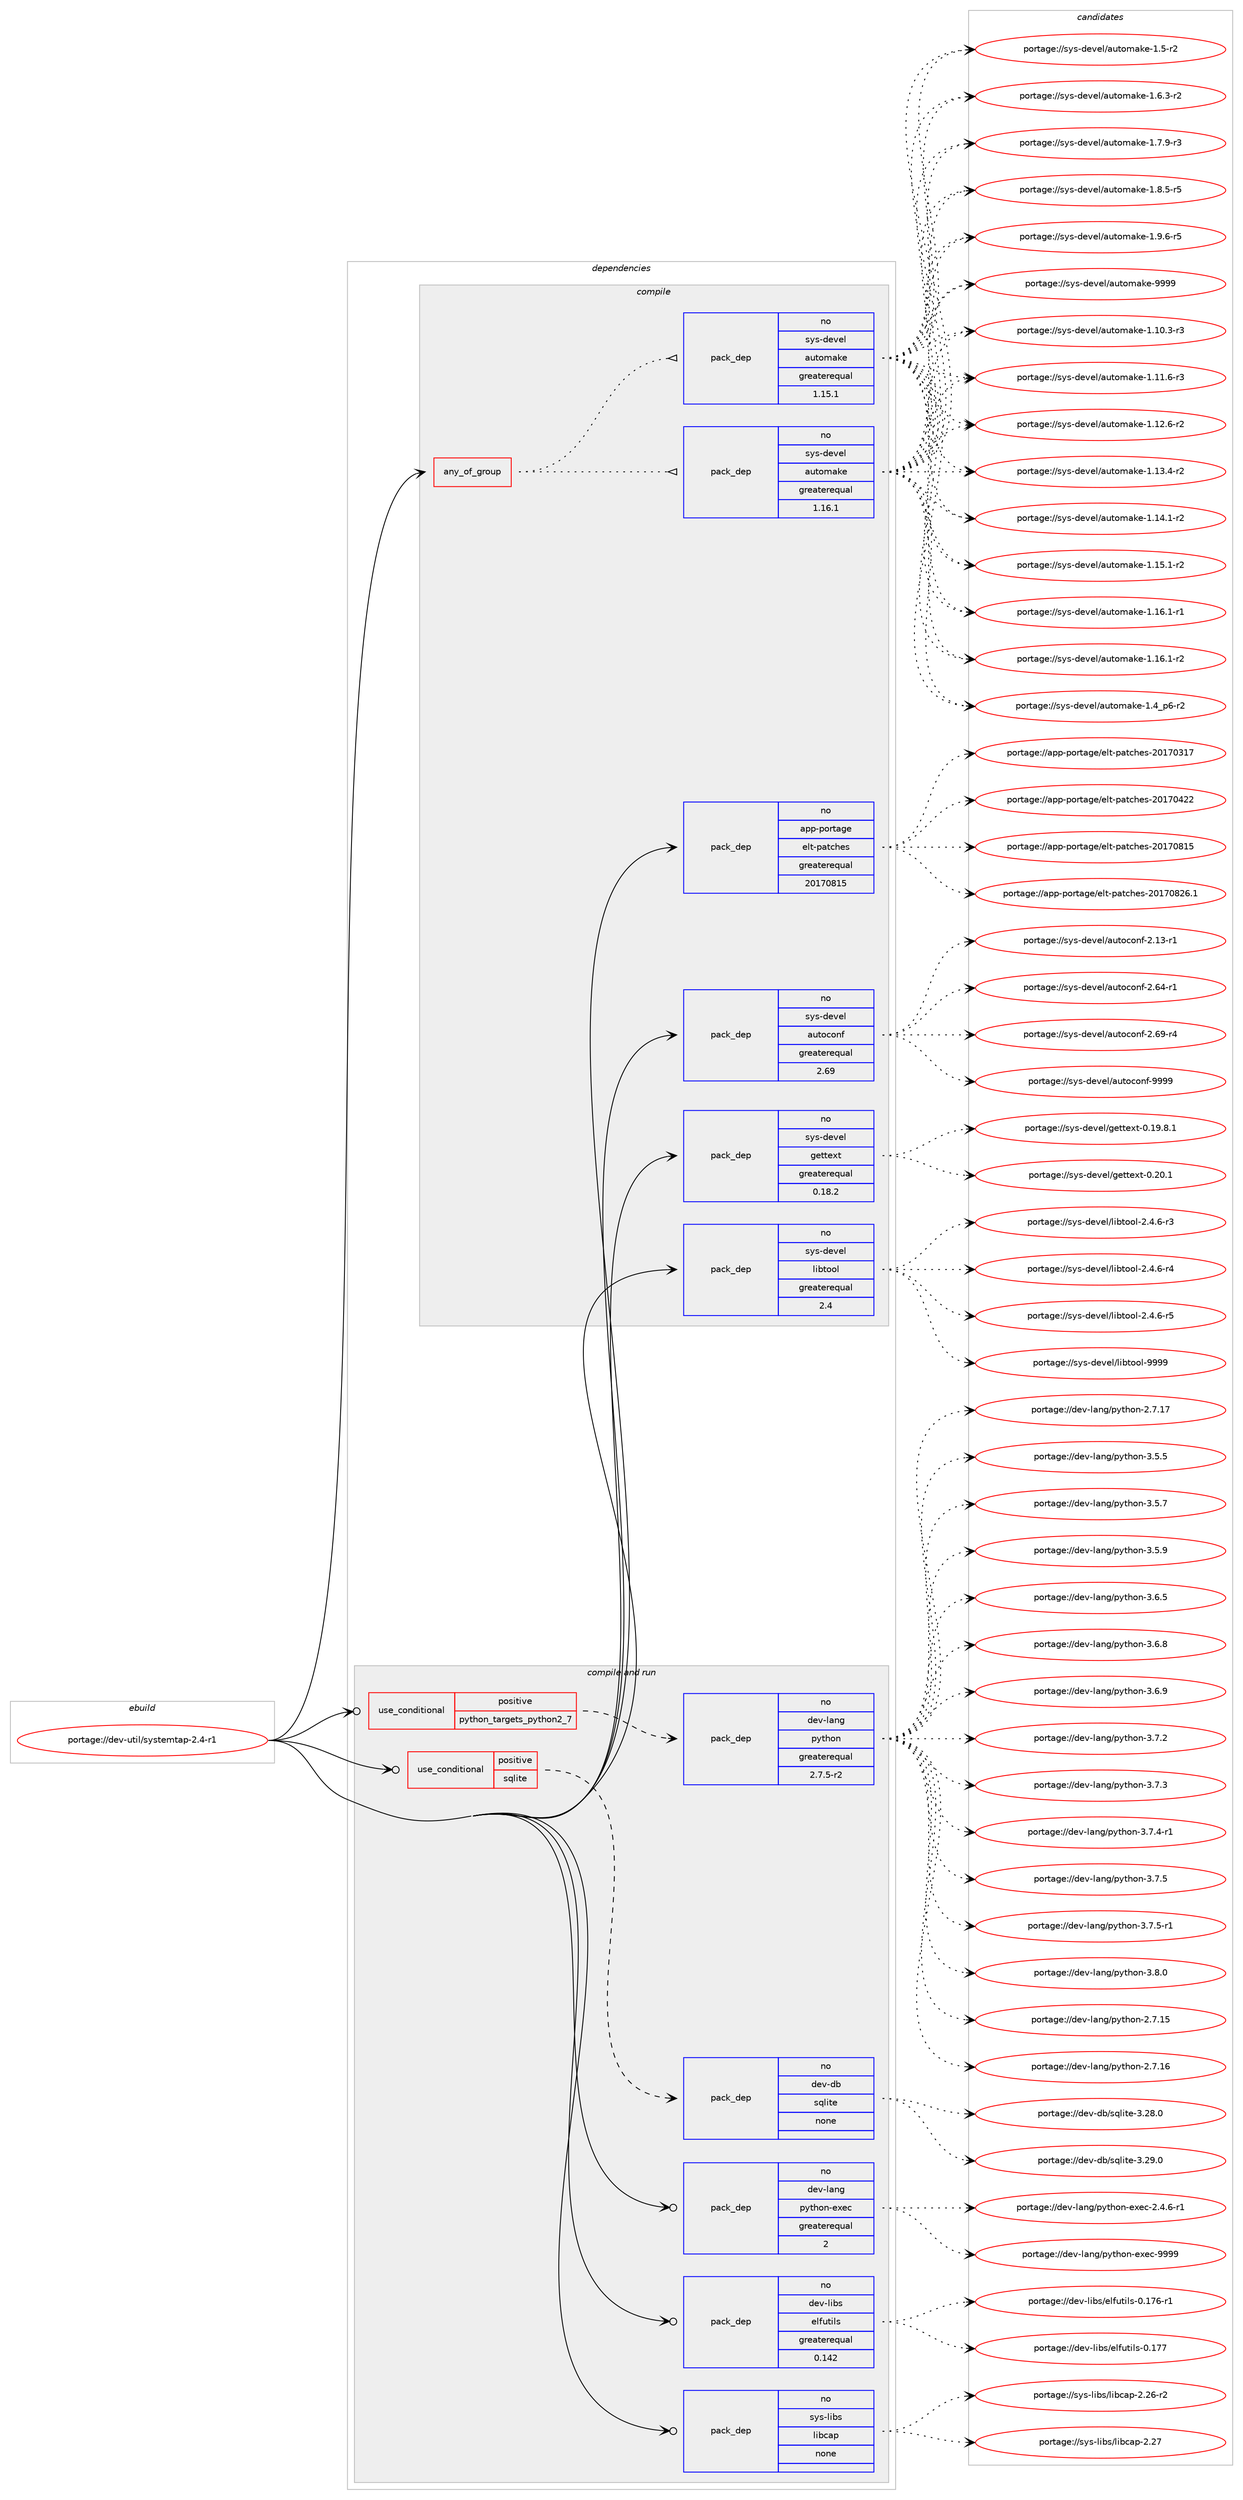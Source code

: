 digraph prolog {

# *************
# Graph options
# *************

newrank=true;
concentrate=true;
compound=true;
graph [rankdir=LR,fontname=Helvetica,fontsize=10,ranksep=1.5];#, ranksep=2.5, nodesep=0.2];
edge  [arrowhead=vee];
node  [fontname=Helvetica,fontsize=10];

# **********
# The ebuild
# **********

subgraph cluster_leftcol {
color=gray;
rank=same;
label=<<i>ebuild</i>>;
id [label="portage://dev-util/systemtap-2.4-r1", color=red, width=4, href="../dev-util/systemtap-2.4-r1.svg"];
}

# ****************
# The dependencies
# ****************

subgraph cluster_midcol {
color=gray;
label=<<i>dependencies</i>>;
subgraph cluster_compile {
fillcolor="#eeeeee";
style=filled;
label=<<i>compile</i>>;
subgraph any3636 {
dependency265635 [label=<<TABLE BORDER="0" CELLBORDER="1" CELLSPACING="0" CELLPADDING="4"><TR><TD CELLPADDING="10">any_of_group</TD></TR></TABLE>>, shape=none, color=red];subgraph pack190035 {
dependency265636 [label=<<TABLE BORDER="0" CELLBORDER="1" CELLSPACING="0" CELLPADDING="4" WIDTH="220"><TR><TD ROWSPAN="6" CELLPADDING="30">pack_dep</TD></TR><TR><TD WIDTH="110">no</TD></TR><TR><TD>sys-devel</TD></TR><TR><TD>automake</TD></TR><TR><TD>greaterequal</TD></TR><TR><TD>1.16.1</TD></TR></TABLE>>, shape=none, color=blue];
}
dependency265635:e -> dependency265636:w [weight=20,style="dotted",arrowhead="oinv"];
subgraph pack190036 {
dependency265637 [label=<<TABLE BORDER="0" CELLBORDER="1" CELLSPACING="0" CELLPADDING="4" WIDTH="220"><TR><TD ROWSPAN="6" CELLPADDING="30">pack_dep</TD></TR><TR><TD WIDTH="110">no</TD></TR><TR><TD>sys-devel</TD></TR><TR><TD>automake</TD></TR><TR><TD>greaterequal</TD></TR><TR><TD>1.15.1</TD></TR></TABLE>>, shape=none, color=blue];
}
dependency265635:e -> dependency265637:w [weight=20,style="dotted",arrowhead="oinv"];
}
id:e -> dependency265635:w [weight=20,style="solid",arrowhead="vee"];
subgraph pack190037 {
dependency265638 [label=<<TABLE BORDER="0" CELLBORDER="1" CELLSPACING="0" CELLPADDING="4" WIDTH="220"><TR><TD ROWSPAN="6" CELLPADDING="30">pack_dep</TD></TR><TR><TD WIDTH="110">no</TD></TR><TR><TD>app-portage</TD></TR><TR><TD>elt-patches</TD></TR><TR><TD>greaterequal</TD></TR><TR><TD>20170815</TD></TR></TABLE>>, shape=none, color=blue];
}
id:e -> dependency265638:w [weight=20,style="solid",arrowhead="vee"];
subgraph pack190038 {
dependency265639 [label=<<TABLE BORDER="0" CELLBORDER="1" CELLSPACING="0" CELLPADDING="4" WIDTH="220"><TR><TD ROWSPAN="6" CELLPADDING="30">pack_dep</TD></TR><TR><TD WIDTH="110">no</TD></TR><TR><TD>sys-devel</TD></TR><TR><TD>autoconf</TD></TR><TR><TD>greaterequal</TD></TR><TR><TD>2.69</TD></TR></TABLE>>, shape=none, color=blue];
}
id:e -> dependency265639:w [weight=20,style="solid",arrowhead="vee"];
subgraph pack190039 {
dependency265640 [label=<<TABLE BORDER="0" CELLBORDER="1" CELLSPACING="0" CELLPADDING="4" WIDTH="220"><TR><TD ROWSPAN="6" CELLPADDING="30">pack_dep</TD></TR><TR><TD WIDTH="110">no</TD></TR><TR><TD>sys-devel</TD></TR><TR><TD>gettext</TD></TR><TR><TD>greaterequal</TD></TR><TR><TD>0.18.2</TD></TR></TABLE>>, shape=none, color=blue];
}
id:e -> dependency265640:w [weight=20,style="solid",arrowhead="vee"];
subgraph pack190040 {
dependency265641 [label=<<TABLE BORDER="0" CELLBORDER="1" CELLSPACING="0" CELLPADDING="4" WIDTH="220"><TR><TD ROWSPAN="6" CELLPADDING="30">pack_dep</TD></TR><TR><TD WIDTH="110">no</TD></TR><TR><TD>sys-devel</TD></TR><TR><TD>libtool</TD></TR><TR><TD>greaterequal</TD></TR><TR><TD>2.4</TD></TR></TABLE>>, shape=none, color=blue];
}
id:e -> dependency265641:w [weight=20,style="solid",arrowhead="vee"];
}
subgraph cluster_compileandrun {
fillcolor="#eeeeee";
style=filled;
label=<<i>compile and run</i>>;
subgraph cond71890 {
dependency265642 [label=<<TABLE BORDER="0" CELLBORDER="1" CELLSPACING="0" CELLPADDING="4"><TR><TD ROWSPAN="3" CELLPADDING="10">use_conditional</TD></TR><TR><TD>positive</TD></TR><TR><TD>python_targets_python2_7</TD></TR></TABLE>>, shape=none, color=red];
subgraph pack190041 {
dependency265643 [label=<<TABLE BORDER="0" CELLBORDER="1" CELLSPACING="0" CELLPADDING="4" WIDTH="220"><TR><TD ROWSPAN="6" CELLPADDING="30">pack_dep</TD></TR><TR><TD WIDTH="110">no</TD></TR><TR><TD>dev-lang</TD></TR><TR><TD>python</TD></TR><TR><TD>greaterequal</TD></TR><TR><TD>2.7.5-r2</TD></TR></TABLE>>, shape=none, color=blue];
}
dependency265642:e -> dependency265643:w [weight=20,style="dashed",arrowhead="vee"];
}
id:e -> dependency265642:w [weight=20,style="solid",arrowhead="odotvee"];
subgraph cond71891 {
dependency265644 [label=<<TABLE BORDER="0" CELLBORDER="1" CELLSPACING="0" CELLPADDING="4"><TR><TD ROWSPAN="3" CELLPADDING="10">use_conditional</TD></TR><TR><TD>positive</TD></TR><TR><TD>sqlite</TD></TR></TABLE>>, shape=none, color=red];
subgraph pack190042 {
dependency265645 [label=<<TABLE BORDER="0" CELLBORDER="1" CELLSPACING="0" CELLPADDING="4" WIDTH="220"><TR><TD ROWSPAN="6" CELLPADDING="30">pack_dep</TD></TR><TR><TD WIDTH="110">no</TD></TR><TR><TD>dev-db</TD></TR><TR><TD>sqlite</TD></TR><TR><TD>none</TD></TR><TR><TD></TD></TR></TABLE>>, shape=none, color=blue];
}
dependency265644:e -> dependency265645:w [weight=20,style="dashed",arrowhead="vee"];
}
id:e -> dependency265644:w [weight=20,style="solid",arrowhead="odotvee"];
subgraph pack190043 {
dependency265646 [label=<<TABLE BORDER="0" CELLBORDER="1" CELLSPACING="0" CELLPADDING="4" WIDTH="220"><TR><TD ROWSPAN="6" CELLPADDING="30">pack_dep</TD></TR><TR><TD WIDTH="110">no</TD></TR><TR><TD>dev-lang</TD></TR><TR><TD>python-exec</TD></TR><TR><TD>greaterequal</TD></TR><TR><TD>2</TD></TR></TABLE>>, shape=none, color=blue];
}
id:e -> dependency265646:w [weight=20,style="solid",arrowhead="odotvee"];
subgraph pack190044 {
dependency265647 [label=<<TABLE BORDER="0" CELLBORDER="1" CELLSPACING="0" CELLPADDING="4" WIDTH="220"><TR><TD ROWSPAN="6" CELLPADDING="30">pack_dep</TD></TR><TR><TD WIDTH="110">no</TD></TR><TR><TD>dev-libs</TD></TR><TR><TD>elfutils</TD></TR><TR><TD>greaterequal</TD></TR><TR><TD>0.142</TD></TR></TABLE>>, shape=none, color=blue];
}
id:e -> dependency265647:w [weight=20,style="solid",arrowhead="odotvee"];
subgraph pack190045 {
dependency265648 [label=<<TABLE BORDER="0" CELLBORDER="1" CELLSPACING="0" CELLPADDING="4" WIDTH="220"><TR><TD ROWSPAN="6" CELLPADDING="30">pack_dep</TD></TR><TR><TD WIDTH="110">no</TD></TR><TR><TD>sys-libs</TD></TR><TR><TD>libcap</TD></TR><TR><TD>none</TD></TR><TR><TD></TD></TR></TABLE>>, shape=none, color=blue];
}
id:e -> dependency265648:w [weight=20,style="solid",arrowhead="odotvee"];
}
subgraph cluster_run {
fillcolor="#eeeeee";
style=filled;
label=<<i>run</i>>;
}
}

# **************
# The candidates
# **************

subgraph cluster_choices {
rank=same;
color=gray;
label=<<i>candidates</i>>;

subgraph choice190035 {
color=black;
nodesep=1;
choiceportage11512111545100101118101108479711711611110997107101454946494846514511451 [label="portage://sys-devel/automake-1.10.3-r3", color=red, width=4,href="../sys-devel/automake-1.10.3-r3.svg"];
choiceportage11512111545100101118101108479711711611110997107101454946494946544511451 [label="portage://sys-devel/automake-1.11.6-r3", color=red, width=4,href="../sys-devel/automake-1.11.6-r3.svg"];
choiceportage11512111545100101118101108479711711611110997107101454946495046544511450 [label="portage://sys-devel/automake-1.12.6-r2", color=red, width=4,href="../sys-devel/automake-1.12.6-r2.svg"];
choiceportage11512111545100101118101108479711711611110997107101454946495146524511450 [label="portage://sys-devel/automake-1.13.4-r2", color=red, width=4,href="../sys-devel/automake-1.13.4-r2.svg"];
choiceportage11512111545100101118101108479711711611110997107101454946495246494511450 [label="portage://sys-devel/automake-1.14.1-r2", color=red, width=4,href="../sys-devel/automake-1.14.1-r2.svg"];
choiceportage11512111545100101118101108479711711611110997107101454946495346494511450 [label="portage://sys-devel/automake-1.15.1-r2", color=red, width=4,href="../sys-devel/automake-1.15.1-r2.svg"];
choiceportage11512111545100101118101108479711711611110997107101454946495446494511449 [label="portage://sys-devel/automake-1.16.1-r1", color=red, width=4,href="../sys-devel/automake-1.16.1-r1.svg"];
choiceportage11512111545100101118101108479711711611110997107101454946495446494511450 [label="portage://sys-devel/automake-1.16.1-r2", color=red, width=4,href="../sys-devel/automake-1.16.1-r2.svg"];
choiceportage115121115451001011181011084797117116111109971071014549465295112544511450 [label="portage://sys-devel/automake-1.4_p6-r2", color=red, width=4,href="../sys-devel/automake-1.4_p6-r2.svg"];
choiceportage11512111545100101118101108479711711611110997107101454946534511450 [label="portage://sys-devel/automake-1.5-r2", color=red, width=4,href="../sys-devel/automake-1.5-r2.svg"];
choiceportage115121115451001011181011084797117116111109971071014549465446514511450 [label="portage://sys-devel/automake-1.6.3-r2", color=red, width=4,href="../sys-devel/automake-1.6.3-r2.svg"];
choiceportage115121115451001011181011084797117116111109971071014549465546574511451 [label="portage://sys-devel/automake-1.7.9-r3", color=red, width=4,href="../sys-devel/automake-1.7.9-r3.svg"];
choiceportage115121115451001011181011084797117116111109971071014549465646534511453 [label="portage://sys-devel/automake-1.8.5-r5", color=red, width=4,href="../sys-devel/automake-1.8.5-r5.svg"];
choiceportage115121115451001011181011084797117116111109971071014549465746544511453 [label="portage://sys-devel/automake-1.9.6-r5", color=red, width=4,href="../sys-devel/automake-1.9.6-r5.svg"];
choiceportage115121115451001011181011084797117116111109971071014557575757 [label="portage://sys-devel/automake-9999", color=red, width=4,href="../sys-devel/automake-9999.svg"];
dependency265636:e -> choiceportage11512111545100101118101108479711711611110997107101454946494846514511451:w [style=dotted,weight="100"];
dependency265636:e -> choiceportage11512111545100101118101108479711711611110997107101454946494946544511451:w [style=dotted,weight="100"];
dependency265636:e -> choiceportage11512111545100101118101108479711711611110997107101454946495046544511450:w [style=dotted,weight="100"];
dependency265636:e -> choiceportage11512111545100101118101108479711711611110997107101454946495146524511450:w [style=dotted,weight="100"];
dependency265636:e -> choiceportage11512111545100101118101108479711711611110997107101454946495246494511450:w [style=dotted,weight="100"];
dependency265636:e -> choiceportage11512111545100101118101108479711711611110997107101454946495346494511450:w [style=dotted,weight="100"];
dependency265636:e -> choiceportage11512111545100101118101108479711711611110997107101454946495446494511449:w [style=dotted,weight="100"];
dependency265636:e -> choiceportage11512111545100101118101108479711711611110997107101454946495446494511450:w [style=dotted,weight="100"];
dependency265636:e -> choiceportage115121115451001011181011084797117116111109971071014549465295112544511450:w [style=dotted,weight="100"];
dependency265636:e -> choiceportage11512111545100101118101108479711711611110997107101454946534511450:w [style=dotted,weight="100"];
dependency265636:e -> choiceportage115121115451001011181011084797117116111109971071014549465446514511450:w [style=dotted,weight="100"];
dependency265636:e -> choiceportage115121115451001011181011084797117116111109971071014549465546574511451:w [style=dotted,weight="100"];
dependency265636:e -> choiceportage115121115451001011181011084797117116111109971071014549465646534511453:w [style=dotted,weight="100"];
dependency265636:e -> choiceportage115121115451001011181011084797117116111109971071014549465746544511453:w [style=dotted,weight="100"];
dependency265636:e -> choiceportage115121115451001011181011084797117116111109971071014557575757:w [style=dotted,weight="100"];
}
subgraph choice190036 {
color=black;
nodesep=1;
choiceportage11512111545100101118101108479711711611110997107101454946494846514511451 [label="portage://sys-devel/automake-1.10.3-r3", color=red, width=4,href="../sys-devel/automake-1.10.3-r3.svg"];
choiceportage11512111545100101118101108479711711611110997107101454946494946544511451 [label="portage://sys-devel/automake-1.11.6-r3", color=red, width=4,href="../sys-devel/automake-1.11.6-r3.svg"];
choiceportage11512111545100101118101108479711711611110997107101454946495046544511450 [label="portage://sys-devel/automake-1.12.6-r2", color=red, width=4,href="../sys-devel/automake-1.12.6-r2.svg"];
choiceportage11512111545100101118101108479711711611110997107101454946495146524511450 [label="portage://sys-devel/automake-1.13.4-r2", color=red, width=4,href="../sys-devel/automake-1.13.4-r2.svg"];
choiceportage11512111545100101118101108479711711611110997107101454946495246494511450 [label="portage://sys-devel/automake-1.14.1-r2", color=red, width=4,href="../sys-devel/automake-1.14.1-r2.svg"];
choiceportage11512111545100101118101108479711711611110997107101454946495346494511450 [label="portage://sys-devel/automake-1.15.1-r2", color=red, width=4,href="../sys-devel/automake-1.15.1-r2.svg"];
choiceportage11512111545100101118101108479711711611110997107101454946495446494511449 [label="portage://sys-devel/automake-1.16.1-r1", color=red, width=4,href="../sys-devel/automake-1.16.1-r1.svg"];
choiceportage11512111545100101118101108479711711611110997107101454946495446494511450 [label="portage://sys-devel/automake-1.16.1-r2", color=red, width=4,href="../sys-devel/automake-1.16.1-r2.svg"];
choiceportage115121115451001011181011084797117116111109971071014549465295112544511450 [label="portage://sys-devel/automake-1.4_p6-r2", color=red, width=4,href="../sys-devel/automake-1.4_p6-r2.svg"];
choiceportage11512111545100101118101108479711711611110997107101454946534511450 [label="portage://sys-devel/automake-1.5-r2", color=red, width=4,href="../sys-devel/automake-1.5-r2.svg"];
choiceportage115121115451001011181011084797117116111109971071014549465446514511450 [label="portage://sys-devel/automake-1.6.3-r2", color=red, width=4,href="../sys-devel/automake-1.6.3-r2.svg"];
choiceportage115121115451001011181011084797117116111109971071014549465546574511451 [label="portage://sys-devel/automake-1.7.9-r3", color=red, width=4,href="../sys-devel/automake-1.7.9-r3.svg"];
choiceportage115121115451001011181011084797117116111109971071014549465646534511453 [label="portage://sys-devel/automake-1.8.5-r5", color=red, width=4,href="../sys-devel/automake-1.8.5-r5.svg"];
choiceportage115121115451001011181011084797117116111109971071014549465746544511453 [label="portage://sys-devel/automake-1.9.6-r5", color=red, width=4,href="../sys-devel/automake-1.9.6-r5.svg"];
choiceportage115121115451001011181011084797117116111109971071014557575757 [label="portage://sys-devel/automake-9999", color=red, width=4,href="../sys-devel/automake-9999.svg"];
dependency265637:e -> choiceportage11512111545100101118101108479711711611110997107101454946494846514511451:w [style=dotted,weight="100"];
dependency265637:e -> choiceportage11512111545100101118101108479711711611110997107101454946494946544511451:w [style=dotted,weight="100"];
dependency265637:e -> choiceportage11512111545100101118101108479711711611110997107101454946495046544511450:w [style=dotted,weight="100"];
dependency265637:e -> choiceportage11512111545100101118101108479711711611110997107101454946495146524511450:w [style=dotted,weight="100"];
dependency265637:e -> choiceportage11512111545100101118101108479711711611110997107101454946495246494511450:w [style=dotted,weight="100"];
dependency265637:e -> choiceportage11512111545100101118101108479711711611110997107101454946495346494511450:w [style=dotted,weight="100"];
dependency265637:e -> choiceportage11512111545100101118101108479711711611110997107101454946495446494511449:w [style=dotted,weight="100"];
dependency265637:e -> choiceportage11512111545100101118101108479711711611110997107101454946495446494511450:w [style=dotted,weight="100"];
dependency265637:e -> choiceportage115121115451001011181011084797117116111109971071014549465295112544511450:w [style=dotted,weight="100"];
dependency265637:e -> choiceportage11512111545100101118101108479711711611110997107101454946534511450:w [style=dotted,weight="100"];
dependency265637:e -> choiceportage115121115451001011181011084797117116111109971071014549465446514511450:w [style=dotted,weight="100"];
dependency265637:e -> choiceportage115121115451001011181011084797117116111109971071014549465546574511451:w [style=dotted,weight="100"];
dependency265637:e -> choiceportage115121115451001011181011084797117116111109971071014549465646534511453:w [style=dotted,weight="100"];
dependency265637:e -> choiceportage115121115451001011181011084797117116111109971071014549465746544511453:w [style=dotted,weight="100"];
dependency265637:e -> choiceportage115121115451001011181011084797117116111109971071014557575757:w [style=dotted,weight="100"];
}
subgraph choice190037 {
color=black;
nodesep=1;
choiceportage97112112451121111141169710310147101108116451129711699104101115455048495548514955 [label="portage://app-portage/elt-patches-20170317", color=red, width=4,href="../app-portage/elt-patches-20170317.svg"];
choiceportage97112112451121111141169710310147101108116451129711699104101115455048495548525050 [label="portage://app-portage/elt-patches-20170422", color=red, width=4,href="../app-portage/elt-patches-20170422.svg"];
choiceportage97112112451121111141169710310147101108116451129711699104101115455048495548564953 [label="portage://app-portage/elt-patches-20170815", color=red, width=4,href="../app-portage/elt-patches-20170815.svg"];
choiceportage971121124511211111411697103101471011081164511297116991041011154550484955485650544649 [label="portage://app-portage/elt-patches-20170826.1", color=red, width=4,href="../app-portage/elt-patches-20170826.1.svg"];
dependency265638:e -> choiceportage97112112451121111141169710310147101108116451129711699104101115455048495548514955:w [style=dotted,weight="100"];
dependency265638:e -> choiceportage97112112451121111141169710310147101108116451129711699104101115455048495548525050:w [style=dotted,weight="100"];
dependency265638:e -> choiceportage97112112451121111141169710310147101108116451129711699104101115455048495548564953:w [style=dotted,weight="100"];
dependency265638:e -> choiceportage971121124511211111411697103101471011081164511297116991041011154550484955485650544649:w [style=dotted,weight="100"];
}
subgraph choice190038 {
color=black;
nodesep=1;
choiceportage1151211154510010111810110847971171161119911111010245504649514511449 [label="portage://sys-devel/autoconf-2.13-r1", color=red, width=4,href="../sys-devel/autoconf-2.13-r1.svg"];
choiceportage1151211154510010111810110847971171161119911111010245504654524511449 [label="portage://sys-devel/autoconf-2.64-r1", color=red, width=4,href="../sys-devel/autoconf-2.64-r1.svg"];
choiceportage1151211154510010111810110847971171161119911111010245504654574511452 [label="portage://sys-devel/autoconf-2.69-r4", color=red, width=4,href="../sys-devel/autoconf-2.69-r4.svg"];
choiceportage115121115451001011181011084797117116111991111101024557575757 [label="portage://sys-devel/autoconf-9999", color=red, width=4,href="../sys-devel/autoconf-9999.svg"];
dependency265639:e -> choiceportage1151211154510010111810110847971171161119911111010245504649514511449:w [style=dotted,weight="100"];
dependency265639:e -> choiceportage1151211154510010111810110847971171161119911111010245504654524511449:w [style=dotted,weight="100"];
dependency265639:e -> choiceportage1151211154510010111810110847971171161119911111010245504654574511452:w [style=dotted,weight="100"];
dependency265639:e -> choiceportage115121115451001011181011084797117116111991111101024557575757:w [style=dotted,weight="100"];
}
subgraph choice190039 {
color=black;
nodesep=1;
choiceportage1151211154510010111810110847103101116116101120116454846495746564649 [label="portage://sys-devel/gettext-0.19.8.1", color=red, width=4,href="../sys-devel/gettext-0.19.8.1.svg"];
choiceportage115121115451001011181011084710310111611610112011645484650484649 [label="portage://sys-devel/gettext-0.20.1", color=red, width=4,href="../sys-devel/gettext-0.20.1.svg"];
dependency265640:e -> choiceportage1151211154510010111810110847103101116116101120116454846495746564649:w [style=dotted,weight="100"];
dependency265640:e -> choiceportage115121115451001011181011084710310111611610112011645484650484649:w [style=dotted,weight="100"];
}
subgraph choice190040 {
color=black;
nodesep=1;
choiceportage1151211154510010111810110847108105981161111111084550465246544511451 [label="portage://sys-devel/libtool-2.4.6-r3", color=red, width=4,href="../sys-devel/libtool-2.4.6-r3.svg"];
choiceportage1151211154510010111810110847108105981161111111084550465246544511452 [label="portage://sys-devel/libtool-2.4.6-r4", color=red, width=4,href="../sys-devel/libtool-2.4.6-r4.svg"];
choiceportage1151211154510010111810110847108105981161111111084550465246544511453 [label="portage://sys-devel/libtool-2.4.6-r5", color=red, width=4,href="../sys-devel/libtool-2.4.6-r5.svg"];
choiceportage1151211154510010111810110847108105981161111111084557575757 [label="portage://sys-devel/libtool-9999", color=red, width=4,href="../sys-devel/libtool-9999.svg"];
dependency265641:e -> choiceportage1151211154510010111810110847108105981161111111084550465246544511451:w [style=dotted,weight="100"];
dependency265641:e -> choiceportage1151211154510010111810110847108105981161111111084550465246544511452:w [style=dotted,weight="100"];
dependency265641:e -> choiceportage1151211154510010111810110847108105981161111111084550465246544511453:w [style=dotted,weight="100"];
dependency265641:e -> choiceportage1151211154510010111810110847108105981161111111084557575757:w [style=dotted,weight="100"];
}
subgraph choice190041 {
color=black;
nodesep=1;
choiceportage10010111845108971101034711212111610411111045504655464953 [label="portage://dev-lang/python-2.7.15", color=red, width=4,href="../dev-lang/python-2.7.15.svg"];
choiceportage10010111845108971101034711212111610411111045504655464954 [label="portage://dev-lang/python-2.7.16", color=red, width=4,href="../dev-lang/python-2.7.16.svg"];
choiceportage10010111845108971101034711212111610411111045504655464955 [label="portage://dev-lang/python-2.7.17", color=red, width=4,href="../dev-lang/python-2.7.17.svg"];
choiceportage100101118451089711010347112121116104111110455146534653 [label="portage://dev-lang/python-3.5.5", color=red, width=4,href="../dev-lang/python-3.5.5.svg"];
choiceportage100101118451089711010347112121116104111110455146534655 [label="portage://dev-lang/python-3.5.7", color=red, width=4,href="../dev-lang/python-3.5.7.svg"];
choiceportage100101118451089711010347112121116104111110455146534657 [label="portage://dev-lang/python-3.5.9", color=red, width=4,href="../dev-lang/python-3.5.9.svg"];
choiceportage100101118451089711010347112121116104111110455146544653 [label="portage://dev-lang/python-3.6.5", color=red, width=4,href="../dev-lang/python-3.6.5.svg"];
choiceportage100101118451089711010347112121116104111110455146544656 [label="portage://dev-lang/python-3.6.8", color=red, width=4,href="../dev-lang/python-3.6.8.svg"];
choiceportage100101118451089711010347112121116104111110455146544657 [label="portage://dev-lang/python-3.6.9", color=red, width=4,href="../dev-lang/python-3.6.9.svg"];
choiceportage100101118451089711010347112121116104111110455146554650 [label="portage://dev-lang/python-3.7.2", color=red, width=4,href="../dev-lang/python-3.7.2.svg"];
choiceportage100101118451089711010347112121116104111110455146554651 [label="portage://dev-lang/python-3.7.3", color=red, width=4,href="../dev-lang/python-3.7.3.svg"];
choiceportage1001011184510897110103471121211161041111104551465546524511449 [label="portage://dev-lang/python-3.7.4-r1", color=red, width=4,href="../dev-lang/python-3.7.4-r1.svg"];
choiceportage100101118451089711010347112121116104111110455146554653 [label="portage://dev-lang/python-3.7.5", color=red, width=4,href="../dev-lang/python-3.7.5.svg"];
choiceportage1001011184510897110103471121211161041111104551465546534511449 [label="portage://dev-lang/python-3.7.5-r1", color=red, width=4,href="../dev-lang/python-3.7.5-r1.svg"];
choiceportage100101118451089711010347112121116104111110455146564648 [label="portage://dev-lang/python-3.8.0", color=red, width=4,href="../dev-lang/python-3.8.0.svg"];
dependency265643:e -> choiceportage10010111845108971101034711212111610411111045504655464953:w [style=dotted,weight="100"];
dependency265643:e -> choiceportage10010111845108971101034711212111610411111045504655464954:w [style=dotted,weight="100"];
dependency265643:e -> choiceportage10010111845108971101034711212111610411111045504655464955:w [style=dotted,weight="100"];
dependency265643:e -> choiceportage100101118451089711010347112121116104111110455146534653:w [style=dotted,weight="100"];
dependency265643:e -> choiceportage100101118451089711010347112121116104111110455146534655:w [style=dotted,weight="100"];
dependency265643:e -> choiceportage100101118451089711010347112121116104111110455146534657:w [style=dotted,weight="100"];
dependency265643:e -> choiceportage100101118451089711010347112121116104111110455146544653:w [style=dotted,weight="100"];
dependency265643:e -> choiceportage100101118451089711010347112121116104111110455146544656:w [style=dotted,weight="100"];
dependency265643:e -> choiceportage100101118451089711010347112121116104111110455146544657:w [style=dotted,weight="100"];
dependency265643:e -> choiceportage100101118451089711010347112121116104111110455146554650:w [style=dotted,weight="100"];
dependency265643:e -> choiceportage100101118451089711010347112121116104111110455146554651:w [style=dotted,weight="100"];
dependency265643:e -> choiceportage1001011184510897110103471121211161041111104551465546524511449:w [style=dotted,weight="100"];
dependency265643:e -> choiceportage100101118451089711010347112121116104111110455146554653:w [style=dotted,weight="100"];
dependency265643:e -> choiceportage1001011184510897110103471121211161041111104551465546534511449:w [style=dotted,weight="100"];
dependency265643:e -> choiceportage100101118451089711010347112121116104111110455146564648:w [style=dotted,weight="100"];
}
subgraph choice190042 {
color=black;
nodesep=1;
choiceportage10010111845100984711511310810511610145514650564648 [label="portage://dev-db/sqlite-3.28.0", color=red, width=4,href="../dev-db/sqlite-3.28.0.svg"];
choiceportage10010111845100984711511310810511610145514650574648 [label="portage://dev-db/sqlite-3.29.0", color=red, width=4,href="../dev-db/sqlite-3.29.0.svg"];
dependency265645:e -> choiceportage10010111845100984711511310810511610145514650564648:w [style=dotted,weight="100"];
dependency265645:e -> choiceportage10010111845100984711511310810511610145514650574648:w [style=dotted,weight="100"];
}
subgraph choice190043 {
color=black;
nodesep=1;
choiceportage10010111845108971101034711212111610411111045101120101994550465246544511449 [label="portage://dev-lang/python-exec-2.4.6-r1", color=red, width=4,href="../dev-lang/python-exec-2.4.6-r1.svg"];
choiceportage10010111845108971101034711212111610411111045101120101994557575757 [label="portage://dev-lang/python-exec-9999", color=red, width=4,href="../dev-lang/python-exec-9999.svg"];
dependency265646:e -> choiceportage10010111845108971101034711212111610411111045101120101994550465246544511449:w [style=dotted,weight="100"];
dependency265646:e -> choiceportage10010111845108971101034711212111610411111045101120101994557575757:w [style=dotted,weight="100"];
}
subgraph choice190044 {
color=black;
nodesep=1;
choiceportage1001011184510810598115471011081021171161051081154548464955544511449 [label="portage://dev-libs/elfutils-0.176-r1", color=red, width=4,href="../dev-libs/elfutils-0.176-r1.svg"];
choiceportage100101118451081059811547101108102117116105108115454846495555 [label="portage://dev-libs/elfutils-0.177", color=red, width=4,href="../dev-libs/elfutils-0.177.svg"];
dependency265647:e -> choiceportage1001011184510810598115471011081021171161051081154548464955544511449:w [style=dotted,weight="100"];
dependency265647:e -> choiceportage100101118451081059811547101108102117116105108115454846495555:w [style=dotted,weight="100"];
}
subgraph choice190045 {
color=black;
nodesep=1;
choiceportage11512111545108105981154710810598999711245504650544511450 [label="portage://sys-libs/libcap-2.26-r2", color=red, width=4,href="../sys-libs/libcap-2.26-r2.svg"];
choiceportage1151211154510810598115471081059899971124550465055 [label="portage://sys-libs/libcap-2.27", color=red, width=4,href="../sys-libs/libcap-2.27.svg"];
dependency265648:e -> choiceportage11512111545108105981154710810598999711245504650544511450:w [style=dotted,weight="100"];
dependency265648:e -> choiceportage1151211154510810598115471081059899971124550465055:w [style=dotted,weight="100"];
}
}

}
